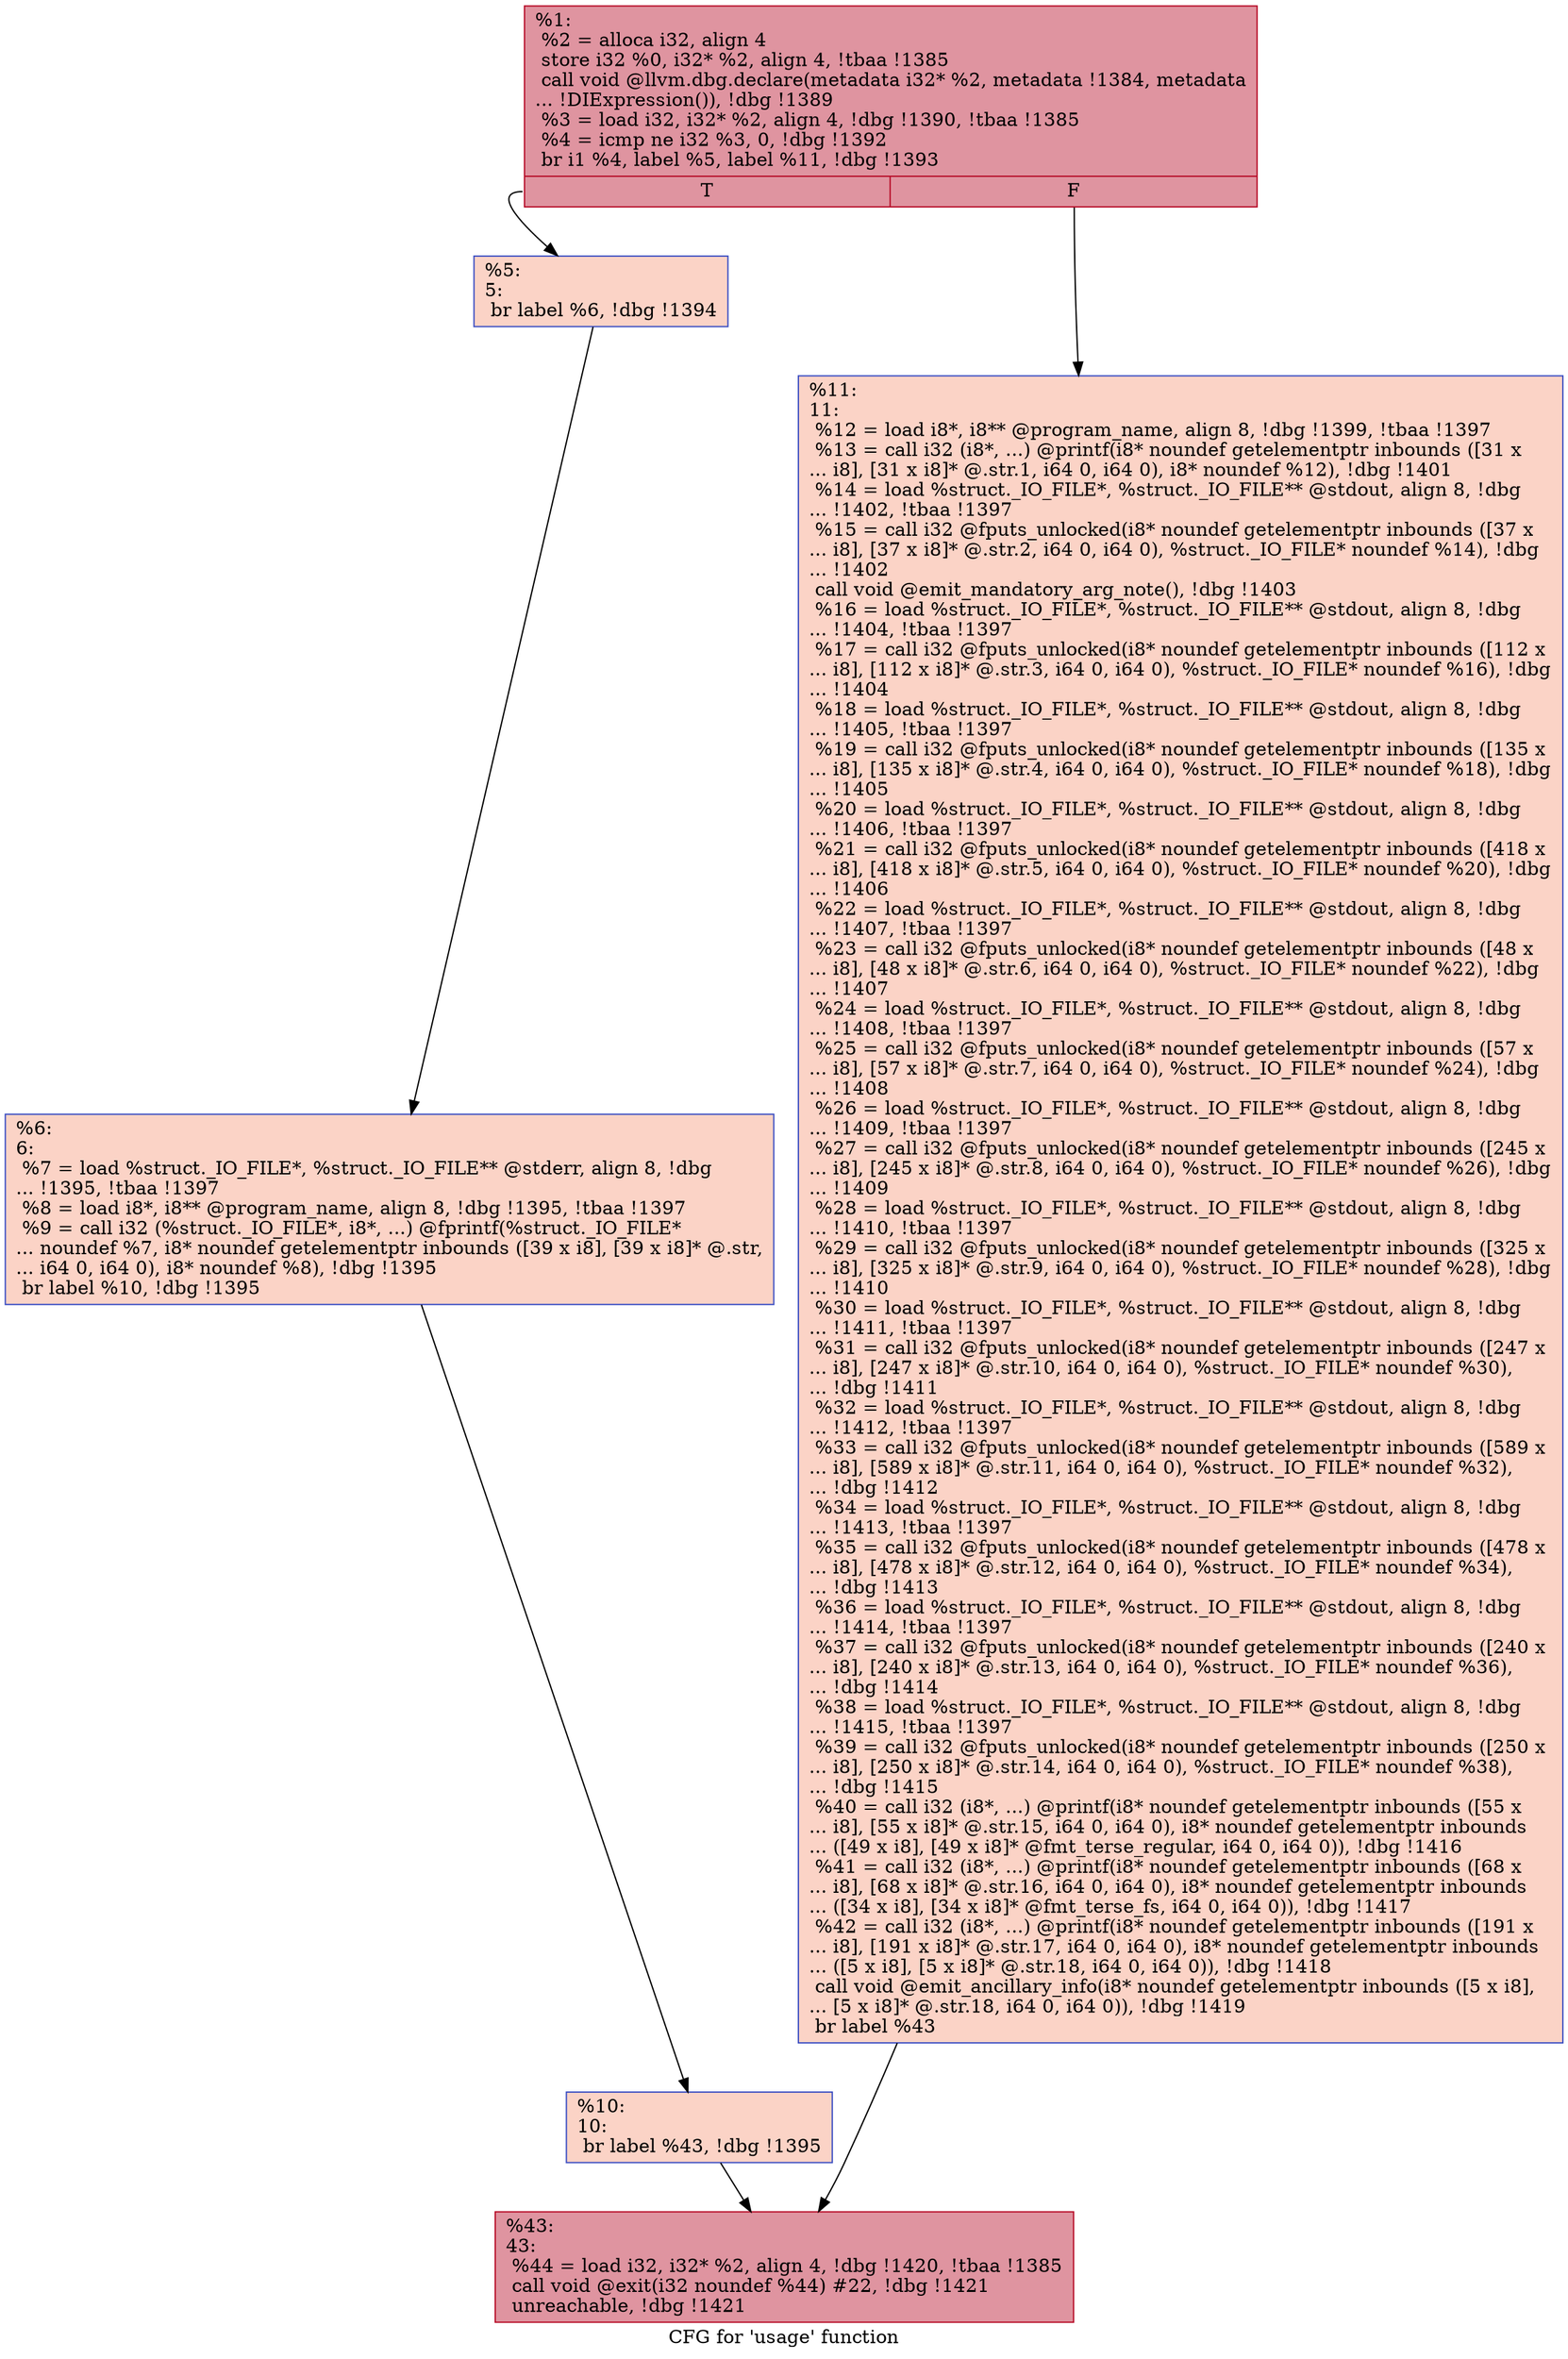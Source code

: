 digraph "CFG for 'usage' function" {
	label="CFG for 'usage' function";

	Node0x155cbc0 [shape=record,color="#b70d28ff", style=filled, fillcolor="#b70d2870",label="{%1:\l  %2 = alloca i32, align 4\l  store i32 %0, i32* %2, align 4, !tbaa !1385\l  call void @llvm.dbg.declare(metadata i32* %2, metadata !1384, metadata\l... !DIExpression()), !dbg !1389\l  %3 = load i32, i32* %2, align 4, !dbg !1390, !tbaa !1385\l  %4 = icmp ne i32 %3, 0, !dbg !1392\l  br i1 %4, label %5, label %11, !dbg !1393\l|{<s0>T|<s1>F}}"];
	Node0x155cbc0:s0 -> Node0x15b90e0;
	Node0x155cbc0:s1 -> Node0x15b91d0;
	Node0x15b90e0 [shape=record,color="#3d50c3ff", style=filled, fillcolor="#f59c7d70",label="{%5:\l5:                                                \l  br label %6, !dbg !1394\l}"];
	Node0x15b90e0 -> Node0x15b9130;
	Node0x15b9130 [shape=record,color="#3d50c3ff", style=filled, fillcolor="#f59c7d70",label="{%6:\l6:                                                \l  %7 = load %struct._IO_FILE*, %struct._IO_FILE** @stderr, align 8, !dbg\l... !1395, !tbaa !1397\l  %8 = load i8*, i8** @program_name, align 8, !dbg !1395, !tbaa !1397\l  %9 = call i32 (%struct._IO_FILE*, i8*, ...) @fprintf(%struct._IO_FILE*\l... noundef %7, i8* noundef getelementptr inbounds ([39 x i8], [39 x i8]* @.str,\l... i64 0, i64 0), i8* noundef %8), !dbg !1395\l  br label %10, !dbg !1395\l}"];
	Node0x15b9130 -> Node0x15b9180;
	Node0x15b9180 [shape=record,color="#3d50c3ff", style=filled, fillcolor="#f59c7d70",label="{%10:\l10:                                               \l  br label %43, !dbg !1395\l}"];
	Node0x15b9180 -> Node0x15b9220;
	Node0x15b91d0 [shape=record,color="#3d50c3ff", style=filled, fillcolor="#f59c7d70",label="{%11:\l11:                                               \l  %12 = load i8*, i8** @program_name, align 8, !dbg !1399, !tbaa !1397\l  %13 = call i32 (i8*, ...) @printf(i8* noundef getelementptr inbounds ([31 x\l... i8], [31 x i8]* @.str.1, i64 0, i64 0), i8* noundef %12), !dbg !1401\l  %14 = load %struct._IO_FILE*, %struct._IO_FILE** @stdout, align 8, !dbg\l... !1402, !tbaa !1397\l  %15 = call i32 @fputs_unlocked(i8* noundef getelementptr inbounds ([37 x\l... i8], [37 x i8]* @.str.2, i64 0, i64 0), %struct._IO_FILE* noundef %14), !dbg\l... !1402\l  call void @emit_mandatory_arg_note(), !dbg !1403\l  %16 = load %struct._IO_FILE*, %struct._IO_FILE** @stdout, align 8, !dbg\l... !1404, !tbaa !1397\l  %17 = call i32 @fputs_unlocked(i8* noundef getelementptr inbounds ([112 x\l... i8], [112 x i8]* @.str.3, i64 0, i64 0), %struct._IO_FILE* noundef %16), !dbg\l... !1404\l  %18 = load %struct._IO_FILE*, %struct._IO_FILE** @stdout, align 8, !dbg\l... !1405, !tbaa !1397\l  %19 = call i32 @fputs_unlocked(i8* noundef getelementptr inbounds ([135 x\l... i8], [135 x i8]* @.str.4, i64 0, i64 0), %struct._IO_FILE* noundef %18), !dbg\l... !1405\l  %20 = load %struct._IO_FILE*, %struct._IO_FILE** @stdout, align 8, !dbg\l... !1406, !tbaa !1397\l  %21 = call i32 @fputs_unlocked(i8* noundef getelementptr inbounds ([418 x\l... i8], [418 x i8]* @.str.5, i64 0, i64 0), %struct._IO_FILE* noundef %20), !dbg\l... !1406\l  %22 = load %struct._IO_FILE*, %struct._IO_FILE** @stdout, align 8, !dbg\l... !1407, !tbaa !1397\l  %23 = call i32 @fputs_unlocked(i8* noundef getelementptr inbounds ([48 x\l... i8], [48 x i8]* @.str.6, i64 0, i64 0), %struct._IO_FILE* noundef %22), !dbg\l... !1407\l  %24 = load %struct._IO_FILE*, %struct._IO_FILE** @stdout, align 8, !dbg\l... !1408, !tbaa !1397\l  %25 = call i32 @fputs_unlocked(i8* noundef getelementptr inbounds ([57 x\l... i8], [57 x i8]* @.str.7, i64 0, i64 0), %struct._IO_FILE* noundef %24), !dbg\l... !1408\l  %26 = load %struct._IO_FILE*, %struct._IO_FILE** @stdout, align 8, !dbg\l... !1409, !tbaa !1397\l  %27 = call i32 @fputs_unlocked(i8* noundef getelementptr inbounds ([245 x\l... i8], [245 x i8]* @.str.8, i64 0, i64 0), %struct._IO_FILE* noundef %26), !dbg\l... !1409\l  %28 = load %struct._IO_FILE*, %struct._IO_FILE** @stdout, align 8, !dbg\l... !1410, !tbaa !1397\l  %29 = call i32 @fputs_unlocked(i8* noundef getelementptr inbounds ([325 x\l... i8], [325 x i8]* @.str.9, i64 0, i64 0), %struct._IO_FILE* noundef %28), !dbg\l... !1410\l  %30 = load %struct._IO_FILE*, %struct._IO_FILE** @stdout, align 8, !dbg\l... !1411, !tbaa !1397\l  %31 = call i32 @fputs_unlocked(i8* noundef getelementptr inbounds ([247 x\l... i8], [247 x i8]* @.str.10, i64 0, i64 0), %struct._IO_FILE* noundef %30),\l... !dbg !1411\l  %32 = load %struct._IO_FILE*, %struct._IO_FILE** @stdout, align 8, !dbg\l... !1412, !tbaa !1397\l  %33 = call i32 @fputs_unlocked(i8* noundef getelementptr inbounds ([589 x\l... i8], [589 x i8]* @.str.11, i64 0, i64 0), %struct._IO_FILE* noundef %32),\l... !dbg !1412\l  %34 = load %struct._IO_FILE*, %struct._IO_FILE** @stdout, align 8, !dbg\l... !1413, !tbaa !1397\l  %35 = call i32 @fputs_unlocked(i8* noundef getelementptr inbounds ([478 x\l... i8], [478 x i8]* @.str.12, i64 0, i64 0), %struct._IO_FILE* noundef %34),\l... !dbg !1413\l  %36 = load %struct._IO_FILE*, %struct._IO_FILE** @stdout, align 8, !dbg\l... !1414, !tbaa !1397\l  %37 = call i32 @fputs_unlocked(i8* noundef getelementptr inbounds ([240 x\l... i8], [240 x i8]* @.str.13, i64 0, i64 0), %struct._IO_FILE* noundef %36),\l... !dbg !1414\l  %38 = load %struct._IO_FILE*, %struct._IO_FILE** @stdout, align 8, !dbg\l... !1415, !tbaa !1397\l  %39 = call i32 @fputs_unlocked(i8* noundef getelementptr inbounds ([250 x\l... i8], [250 x i8]* @.str.14, i64 0, i64 0), %struct._IO_FILE* noundef %38),\l... !dbg !1415\l  %40 = call i32 (i8*, ...) @printf(i8* noundef getelementptr inbounds ([55 x\l... i8], [55 x i8]* @.str.15, i64 0, i64 0), i8* noundef getelementptr inbounds\l... ([49 x i8], [49 x i8]* @fmt_terse_regular, i64 0, i64 0)), !dbg !1416\l  %41 = call i32 (i8*, ...) @printf(i8* noundef getelementptr inbounds ([68 x\l... i8], [68 x i8]* @.str.16, i64 0, i64 0), i8* noundef getelementptr inbounds\l... ([34 x i8], [34 x i8]* @fmt_terse_fs, i64 0, i64 0)), !dbg !1417\l  %42 = call i32 (i8*, ...) @printf(i8* noundef getelementptr inbounds ([191 x\l... i8], [191 x i8]* @.str.17, i64 0, i64 0), i8* noundef getelementptr inbounds\l... ([5 x i8], [5 x i8]* @.str.18, i64 0, i64 0)), !dbg !1418\l  call void @emit_ancillary_info(i8* noundef getelementptr inbounds ([5 x i8],\l... [5 x i8]* @.str.18, i64 0, i64 0)), !dbg !1419\l  br label %43\l}"];
	Node0x15b91d0 -> Node0x15b9220;
	Node0x15b9220 [shape=record,color="#b70d28ff", style=filled, fillcolor="#b70d2870",label="{%43:\l43:                                               \l  %44 = load i32, i32* %2, align 4, !dbg !1420, !tbaa !1385\l  call void @exit(i32 noundef %44) #22, !dbg !1421\l  unreachable, !dbg !1421\l}"];
}
